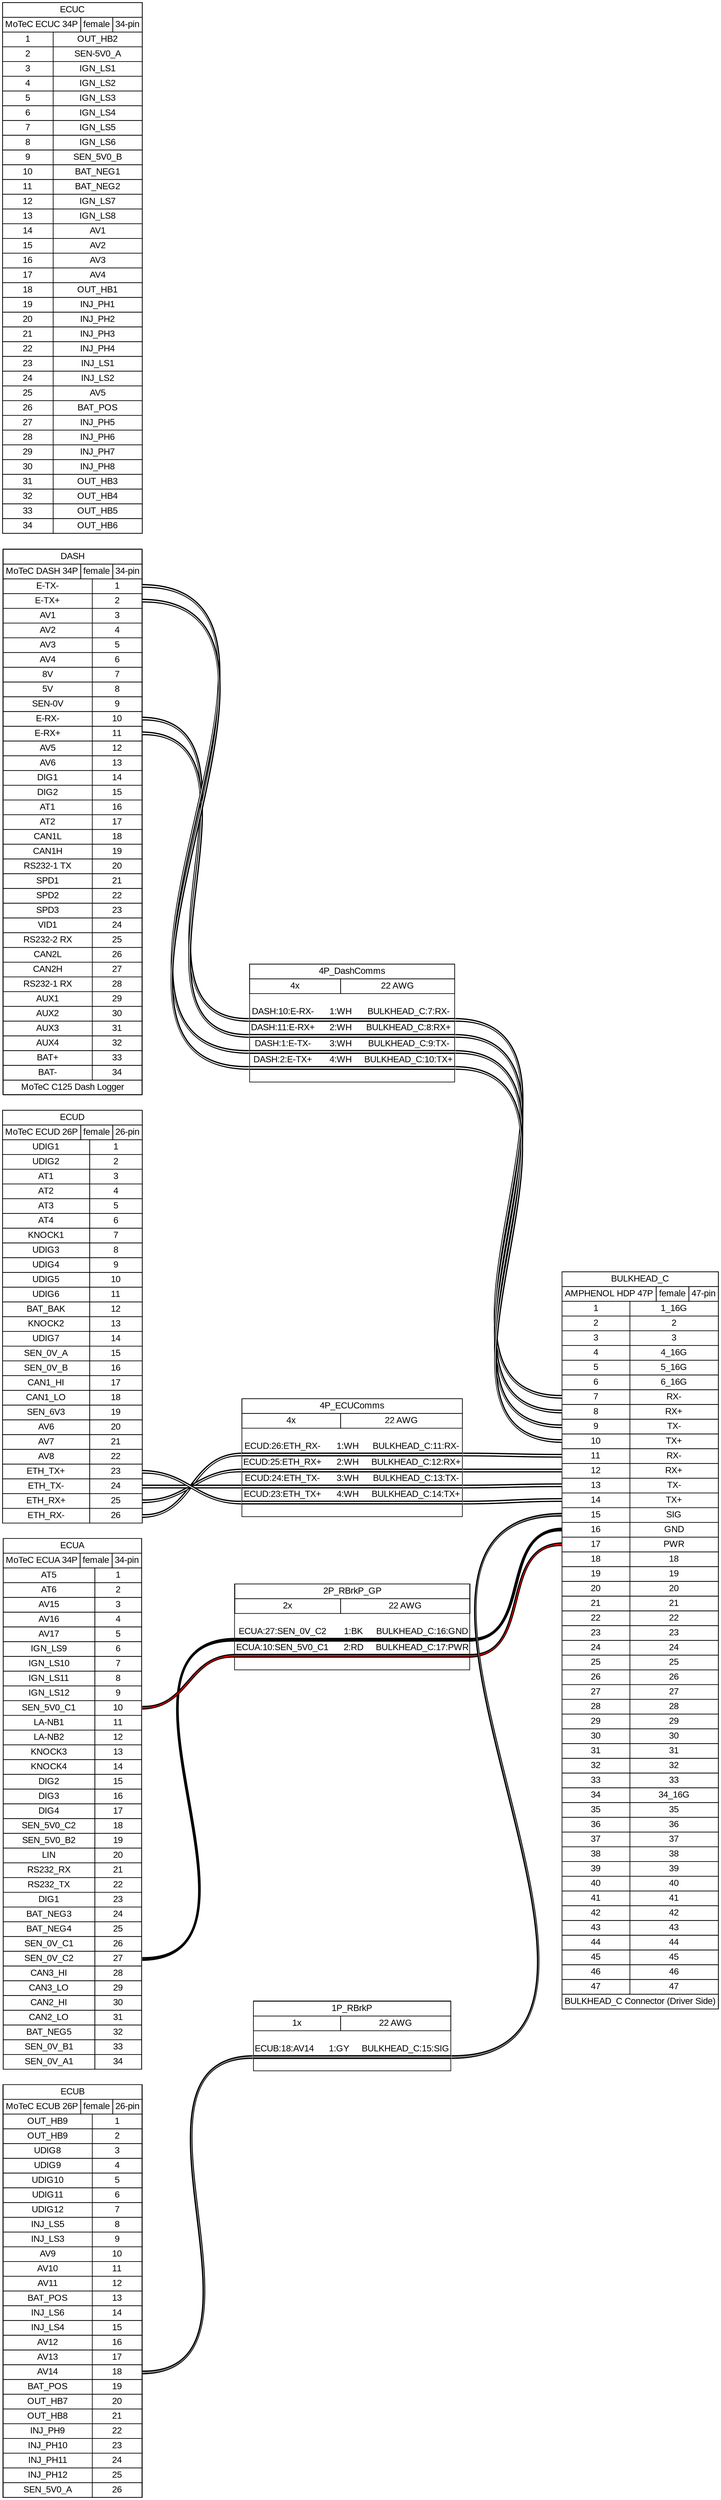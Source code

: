 graph {
// Graph generated by WireViz 0.3.1
// https://github.com/formatc1702/WireViz
	graph [bgcolor="#FFFFFF" fontname=arial nodesep=0.33 rankdir=LR ranksep=2]
	node [fillcolor="#FFFFFF" fontname=arial height=0 margin=0 shape=none style=filled width=0]
	edge [fontname=arial style=bold]
	BULKHEAD_C [label=<
<table border="0" cellspacing="0" cellpadding="0">
 <tr><td>
  <table border="0" cellspacing="0" cellpadding="3" cellborder="1"><tr>
   <td balign="left">BULKHEAD_C</td>
  </tr></table>
 </td></tr>
 <tr><td>
  <table border="0" cellspacing="0" cellpadding="3" cellborder="1"><tr>
   <td balign="left">AMPHENOL HDP 47P</td>
   <td balign="left">female</td>
   <td balign="left">47-pin</td>
  </tr></table>
 </td></tr>
 <tr><td>
  <table border="0" cellspacing="0" cellpadding="3" cellborder="1">
   <tr>
    <td port="p1l">1</td>
    <td>1_16G</td>
   </tr>
   <tr>
    <td port="p2l">2</td>
    <td>2</td>
   </tr>
   <tr>
    <td port="p3l">3</td>
    <td>3</td>
   </tr>
   <tr>
    <td port="p4l">4</td>
    <td>4_16G</td>
   </tr>
   <tr>
    <td port="p5l">5</td>
    <td>5_16G</td>
   </tr>
   <tr>
    <td port="p6l">6</td>
    <td>6_16G</td>
   </tr>
   <tr>
    <td port="p7l">7</td>
    <td>RX-</td>
   </tr>
   <tr>
    <td port="p8l">8</td>
    <td>RX+</td>
   </tr>
   <tr>
    <td port="p9l">9</td>
    <td>TX-</td>
   </tr>
   <tr>
    <td port="p10l">10</td>
    <td>TX+</td>
   </tr>
   <tr>
    <td port="p11l">11</td>
    <td>RX-</td>
   </tr>
   <tr>
    <td port="p12l">12</td>
    <td>RX+</td>
   </tr>
   <tr>
    <td port="p13l">13</td>
    <td>TX-</td>
   </tr>
   <tr>
    <td port="p14l">14</td>
    <td>TX+</td>
   </tr>
   <tr>
    <td port="p15l">15</td>
    <td>SIG</td>
   </tr>
   <tr>
    <td port="p16l">16</td>
    <td>GND</td>
   </tr>
   <tr>
    <td port="p17l">17</td>
    <td>PWR</td>
   </tr>
   <tr>
    <td port="p18l">18</td>
    <td>18</td>
   </tr>
   <tr>
    <td port="p19l">19</td>
    <td>19</td>
   </tr>
   <tr>
    <td port="p20l">20</td>
    <td>20</td>
   </tr>
   <tr>
    <td port="p21l">21</td>
    <td>21</td>
   </tr>
   <tr>
    <td port="p22l">22</td>
    <td>22</td>
   </tr>
   <tr>
    <td port="p23l">23</td>
    <td>23</td>
   </tr>
   <tr>
    <td port="p24l">24</td>
    <td>24</td>
   </tr>
   <tr>
    <td port="p25l">25</td>
    <td>25</td>
   </tr>
   <tr>
    <td port="p26l">26</td>
    <td>26</td>
   </tr>
   <tr>
    <td port="p27l">27</td>
    <td>27</td>
   </tr>
   <tr>
    <td port="p28l">28</td>
    <td>28</td>
   </tr>
   <tr>
    <td port="p29l">29</td>
    <td>29</td>
   </tr>
   <tr>
    <td port="p30l">30</td>
    <td>30</td>
   </tr>
   <tr>
    <td port="p31l">31</td>
    <td>31</td>
   </tr>
   <tr>
    <td port="p32l">32</td>
    <td>32</td>
   </tr>
   <tr>
    <td port="p33l">33</td>
    <td>33</td>
   </tr>
   <tr>
    <td port="p34l">34</td>
    <td>34_16G</td>
   </tr>
   <tr>
    <td port="p35l">35</td>
    <td>35</td>
   </tr>
   <tr>
    <td port="p36l">36</td>
    <td>36</td>
   </tr>
   <tr>
    <td port="p37l">37</td>
    <td>37</td>
   </tr>
   <tr>
    <td port="p38l">38</td>
    <td>38</td>
   </tr>
   <tr>
    <td port="p39l">39</td>
    <td>39</td>
   </tr>
   <tr>
    <td port="p40l">40</td>
    <td>40</td>
   </tr>
   <tr>
    <td port="p41l">41</td>
    <td>41</td>
   </tr>
   <tr>
    <td port="p42l">42</td>
    <td>42</td>
   </tr>
   <tr>
    <td port="p43l">43</td>
    <td>43</td>
   </tr>
   <tr>
    <td port="p44l">44</td>
    <td>44</td>
   </tr>
   <tr>
    <td port="p45l">45</td>
    <td>45</td>
   </tr>
   <tr>
    <td port="p46l">46</td>
    <td>46</td>
   </tr>
   <tr>
    <td port="p47l">47</td>
    <td>47</td>
   </tr>
  </table>
 </td></tr>
 <tr><td>
  <table border="0" cellspacing="0" cellpadding="3" cellborder="1"><tr>
   <td balign="left">BULKHEAD_C Connector (Driver Side)</td>
  </tr></table>
 </td></tr>
</table>
> fillcolor="#FFFFFF" shape=box style=filled]
	DASH [label=<
<table border="0" cellspacing="0" cellpadding="0">
 <tr><td>
  <table border="0" cellspacing="0" cellpadding="3" cellborder="1"><tr>
   <td balign="left">DASH</td>
  </tr></table>
 </td></tr>
 <tr><td>
  <table border="0" cellspacing="0" cellpadding="3" cellborder="1"><tr>
   <td balign="left">MoTeC DASH 34P</td>
   <td balign="left">female</td>
   <td balign="left">34-pin</td>
  </tr></table>
 </td></tr>
 <tr><td>
  <table border="0" cellspacing="0" cellpadding="3" cellborder="1">
   <tr>
    <td>E-TX-</td>
    <td port="p1r">1</td>
   </tr>
   <tr>
    <td>E-TX+</td>
    <td port="p2r">2</td>
   </tr>
   <tr>
    <td>AV1</td>
    <td port="p3r">3</td>
   </tr>
   <tr>
    <td>AV2</td>
    <td port="p4r">4</td>
   </tr>
   <tr>
    <td>AV3</td>
    <td port="p5r">5</td>
   </tr>
   <tr>
    <td>AV4</td>
    <td port="p6r">6</td>
   </tr>
   <tr>
    <td>8V</td>
    <td port="p7r">7</td>
   </tr>
   <tr>
    <td>5V</td>
    <td port="p8r">8</td>
   </tr>
   <tr>
    <td>SEN-0V</td>
    <td port="p9r">9</td>
   </tr>
   <tr>
    <td>E-RX-</td>
    <td port="p10r">10</td>
   </tr>
   <tr>
    <td>E-RX+</td>
    <td port="p11r">11</td>
   </tr>
   <tr>
    <td>AV5</td>
    <td port="p12r">12</td>
   </tr>
   <tr>
    <td>AV6</td>
    <td port="p13r">13</td>
   </tr>
   <tr>
    <td>DIG1</td>
    <td port="p14r">14</td>
   </tr>
   <tr>
    <td>DIG2</td>
    <td port="p15r">15</td>
   </tr>
   <tr>
    <td>AT1</td>
    <td port="p16r">16</td>
   </tr>
   <tr>
    <td>AT2</td>
    <td port="p17r">17</td>
   </tr>
   <tr>
    <td>CAN1L</td>
    <td port="p18r">18</td>
   </tr>
   <tr>
    <td>CAN1H</td>
    <td port="p19r">19</td>
   </tr>
   <tr>
    <td>RS232-1 TX</td>
    <td port="p20r">20</td>
   </tr>
   <tr>
    <td>SPD1</td>
    <td port="p21r">21</td>
   </tr>
   <tr>
    <td>SPD2</td>
    <td port="p22r">22</td>
   </tr>
   <tr>
    <td>SPD3</td>
    <td port="p23r">23</td>
   </tr>
   <tr>
    <td>VID1</td>
    <td port="p24r">24</td>
   </tr>
   <tr>
    <td>RS232-2 RX</td>
    <td port="p25r">25</td>
   </tr>
   <tr>
    <td>CAN2L</td>
    <td port="p26r">26</td>
   </tr>
   <tr>
    <td>CAN2H</td>
    <td port="p27r">27</td>
   </tr>
   <tr>
    <td>RS232-1 RX</td>
    <td port="p28r">28</td>
   </tr>
   <tr>
    <td>AUX1</td>
    <td port="p29r">29</td>
   </tr>
   <tr>
    <td>AUX2</td>
    <td port="p30r">30</td>
   </tr>
   <tr>
    <td>AUX3</td>
    <td port="p31r">31</td>
   </tr>
   <tr>
    <td>AUX4</td>
    <td port="p32r">32</td>
   </tr>
   <tr>
    <td>BAT+</td>
    <td port="p33r">33</td>
   </tr>
   <tr>
    <td>BAT-</td>
    <td port="p34r">34</td>
   </tr>
  </table>
 </td></tr>
 <tr><td>
  <table border="0" cellspacing="0" cellpadding="3" cellborder="1"><tr>
   <td balign="left">MoTeC C125 Dash Logger</td>
  </tr></table>
 </td></tr>
</table>
> fillcolor="#FFFFFF" shape=box style=filled]
	ECUA [label=<
<table border="0" cellspacing="0" cellpadding="0">
 <tr><td>
  <table border="0" cellspacing="0" cellpadding="3" cellborder="1"><tr>
   <td balign="left">ECUA</td>
  </tr></table>
 </td></tr>
 <tr><td>
  <table border="0" cellspacing="0" cellpadding="3" cellborder="1"><tr>
   <td balign="left">MoTeC ECUA 34P</td>
   <td balign="left">female</td>
   <td balign="left">34-pin</td>
  </tr></table>
 </td></tr>
 <tr><td>
  <table border="0" cellspacing="0" cellpadding="3" cellborder="1">
   <tr>
    <td>AT5</td>
    <td port="p1r">1</td>
   </tr>
   <tr>
    <td>AT6</td>
    <td port="p2r">2</td>
   </tr>
   <tr>
    <td>AV15</td>
    <td port="p3r">3</td>
   </tr>
   <tr>
    <td>AV16</td>
    <td port="p4r">4</td>
   </tr>
   <tr>
    <td>AV17</td>
    <td port="p5r">5</td>
   </tr>
   <tr>
    <td>IGN_LS9</td>
    <td port="p6r">6</td>
   </tr>
   <tr>
    <td>IGN_LS10</td>
    <td port="p7r">7</td>
   </tr>
   <tr>
    <td>IGN_LS11</td>
    <td port="p8r">8</td>
   </tr>
   <tr>
    <td>IGN_LS12</td>
    <td port="p9r">9</td>
   </tr>
   <tr>
    <td>SEN_5V0_C1</td>
    <td port="p10r">10</td>
   </tr>
   <tr>
    <td>LA-NB1</td>
    <td port="p11r">11</td>
   </tr>
   <tr>
    <td>LA-NB2</td>
    <td port="p12r">12</td>
   </tr>
   <tr>
    <td>KNOCK3</td>
    <td port="p13r">13</td>
   </tr>
   <tr>
    <td>KNOCK4</td>
    <td port="p14r">14</td>
   </tr>
   <tr>
    <td>DIG2</td>
    <td port="p15r">15</td>
   </tr>
   <tr>
    <td>DIG3</td>
    <td port="p16r">16</td>
   </tr>
   <tr>
    <td>DIG4</td>
    <td port="p17r">17</td>
   </tr>
   <tr>
    <td>SEN_5V0_C2</td>
    <td port="p18r">18</td>
   </tr>
   <tr>
    <td>SEN_5V0_B2</td>
    <td port="p19r">19</td>
   </tr>
   <tr>
    <td>LIN</td>
    <td port="p20r">20</td>
   </tr>
   <tr>
    <td>RS232_RX</td>
    <td port="p21r">21</td>
   </tr>
   <tr>
    <td>RS232_TX</td>
    <td port="p22r">22</td>
   </tr>
   <tr>
    <td>DIG1</td>
    <td port="p23r">23</td>
   </tr>
   <tr>
    <td>BAT_NEG3</td>
    <td port="p24r">24</td>
   </tr>
   <tr>
    <td>BAT_NEG4</td>
    <td port="p25r">25</td>
   </tr>
   <tr>
    <td>SEN_0V_C1</td>
    <td port="p26r">26</td>
   </tr>
   <tr>
    <td>SEN_0V_C2</td>
    <td port="p27r">27</td>
   </tr>
   <tr>
    <td>CAN3_HI</td>
    <td port="p28r">28</td>
   </tr>
   <tr>
    <td>CAN3_LO</td>
    <td port="p29r">29</td>
   </tr>
   <tr>
    <td>CAN2_HI</td>
    <td port="p30r">30</td>
   </tr>
   <tr>
    <td>CAN2_LO</td>
    <td port="p31r">31</td>
   </tr>
   <tr>
    <td>BAT_NEG5</td>
    <td port="p32r">32</td>
   </tr>
   <tr>
    <td>SEN_0V_B1</td>
    <td port="p33r">33</td>
   </tr>
   <tr>
    <td>SEN_0V_A1</td>
    <td port="p34r">34</td>
   </tr>
  </table>
 </td></tr>
</table>
> fillcolor="#FFFFFF" shape=box style=filled]
	ECUB [label=<
<table border="0" cellspacing="0" cellpadding="0">
 <tr><td>
  <table border="0" cellspacing="0" cellpadding="3" cellborder="1"><tr>
   <td balign="left">ECUB</td>
  </tr></table>
 </td></tr>
 <tr><td>
  <table border="0" cellspacing="0" cellpadding="3" cellborder="1"><tr>
   <td balign="left">MoTeC ECUB 26P</td>
   <td balign="left">female</td>
   <td balign="left">26-pin</td>
  </tr></table>
 </td></tr>
 <tr><td>
  <table border="0" cellspacing="0" cellpadding="3" cellborder="1">
   <tr>
    <td>OUT_HB9</td>
    <td port="p1r">1</td>
   </tr>
   <tr>
    <td>OUT_HB9</td>
    <td port="p2r">2</td>
   </tr>
   <tr>
    <td>UDIG8</td>
    <td port="p3r">3</td>
   </tr>
   <tr>
    <td>UDIG9</td>
    <td port="p4r">4</td>
   </tr>
   <tr>
    <td>UDIG10</td>
    <td port="p5r">5</td>
   </tr>
   <tr>
    <td>UDIG11</td>
    <td port="p6r">6</td>
   </tr>
   <tr>
    <td>UDIG12</td>
    <td port="p7r">7</td>
   </tr>
   <tr>
    <td>INJ_LS5</td>
    <td port="p8r">8</td>
   </tr>
   <tr>
    <td>INJ_LS3</td>
    <td port="p9r">9</td>
   </tr>
   <tr>
    <td>AV9</td>
    <td port="p10r">10</td>
   </tr>
   <tr>
    <td>AV10</td>
    <td port="p11r">11</td>
   </tr>
   <tr>
    <td>AV11</td>
    <td port="p12r">12</td>
   </tr>
   <tr>
    <td>BAT_POS</td>
    <td port="p13r">13</td>
   </tr>
   <tr>
    <td>INJ_LS6</td>
    <td port="p14r">14</td>
   </tr>
   <tr>
    <td>INJ_LS4</td>
    <td port="p15r">15</td>
   </tr>
   <tr>
    <td>AV12</td>
    <td port="p16r">16</td>
   </tr>
   <tr>
    <td>AV13</td>
    <td port="p17r">17</td>
   </tr>
   <tr>
    <td>AV14</td>
    <td port="p18r">18</td>
   </tr>
   <tr>
    <td>BAT_POS</td>
    <td port="p19r">19</td>
   </tr>
   <tr>
    <td>OUT_HB7</td>
    <td port="p20r">20</td>
   </tr>
   <tr>
    <td>OUT_HB8</td>
    <td port="p21r">21</td>
   </tr>
   <tr>
    <td>INJ_PH9</td>
    <td port="p22r">22</td>
   </tr>
   <tr>
    <td>INJ_PH10</td>
    <td port="p23r">23</td>
   </tr>
   <tr>
    <td>INJ_PH11</td>
    <td port="p24r">24</td>
   </tr>
   <tr>
    <td>INJ_PH12</td>
    <td port="p25r">25</td>
   </tr>
   <tr>
    <td>SEN_5V0_A</td>
    <td port="p26r">26</td>
   </tr>
  </table>
 </td></tr>
</table>
> fillcolor="#FFFFFF" shape=box style=filled]
	ECUC [label=<
<table border="0" cellspacing="0" cellpadding="0">
 <tr><td>
  <table border="0" cellspacing="0" cellpadding="3" cellborder="1"><tr>
   <td balign="left">ECUC</td>
  </tr></table>
 </td></tr>
 <tr><td>
  <table border="0" cellspacing="0" cellpadding="3" cellborder="1"><tr>
   <td balign="left">MoTeC ECUC 34P</td>
   <td balign="left">female</td>
   <td balign="left">34-pin</td>
  </tr></table>
 </td></tr>
 <tr><td>
  <table border="0" cellspacing="0" cellpadding="3" cellborder="1">
   <tr>
    <td port="p1l">1</td>
    <td>OUT_HB2</td>
   </tr>
   <tr>
    <td port="p2l">2</td>
    <td>SEN-5V0_A</td>
   </tr>
   <tr>
    <td port="p3l">3</td>
    <td>IGN_LS1</td>
   </tr>
   <tr>
    <td port="p4l">4</td>
    <td>IGN_LS2</td>
   </tr>
   <tr>
    <td port="p5l">5</td>
    <td>IGN_LS3</td>
   </tr>
   <tr>
    <td port="p6l">6</td>
    <td>IGN_LS4</td>
   </tr>
   <tr>
    <td port="p7l">7</td>
    <td>IGN_LS5</td>
   </tr>
   <tr>
    <td port="p8l">8</td>
    <td>IGN_LS6</td>
   </tr>
   <tr>
    <td port="p9l">9</td>
    <td>SEN_5V0_B</td>
   </tr>
   <tr>
    <td port="p10l">10</td>
    <td>BAT_NEG1</td>
   </tr>
   <tr>
    <td port="p11l">11</td>
    <td>BAT_NEG2</td>
   </tr>
   <tr>
    <td port="p12l">12</td>
    <td>IGN_LS7</td>
   </tr>
   <tr>
    <td port="p13l">13</td>
    <td>IGN_LS8</td>
   </tr>
   <tr>
    <td port="p14l">14</td>
    <td>AV1</td>
   </tr>
   <tr>
    <td port="p15l">15</td>
    <td>AV2</td>
   </tr>
   <tr>
    <td port="p16l">16</td>
    <td>AV3</td>
   </tr>
   <tr>
    <td port="p17l">17</td>
    <td>AV4</td>
   </tr>
   <tr>
    <td port="p18l">18</td>
    <td>OUT_HB1</td>
   </tr>
   <tr>
    <td port="p19l">19</td>
    <td>INJ_PH1</td>
   </tr>
   <tr>
    <td port="p20l">20</td>
    <td>INJ_PH2</td>
   </tr>
   <tr>
    <td port="p21l">21</td>
    <td>INJ_PH3</td>
   </tr>
   <tr>
    <td port="p22l">22</td>
    <td>INJ_PH4</td>
   </tr>
   <tr>
    <td port="p23l">23</td>
    <td>INJ_LS1</td>
   </tr>
   <tr>
    <td port="p24l">24</td>
    <td>INJ_LS2</td>
   </tr>
   <tr>
    <td port="p25l">25</td>
    <td>AV5</td>
   </tr>
   <tr>
    <td port="p26l">26</td>
    <td>BAT_POS</td>
   </tr>
   <tr>
    <td port="p27l">27</td>
    <td>INJ_PH5</td>
   </tr>
   <tr>
    <td port="p28l">28</td>
    <td>INJ_PH6</td>
   </tr>
   <tr>
    <td port="p29l">29</td>
    <td>INJ_PH7</td>
   </tr>
   <tr>
    <td port="p30l">30</td>
    <td>INJ_PH8</td>
   </tr>
   <tr>
    <td port="p31l">31</td>
    <td>OUT_HB3</td>
   </tr>
   <tr>
    <td port="p32l">32</td>
    <td>OUT_HB4</td>
   </tr>
   <tr>
    <td port="p33l">33</td>
    <td>OUT_HB5</td>
   </tr>
   <tr>
    <td port="p34l">34</td>
    <td>OUT_HB6</td>
   </tr>
  </table>
 </td></tr>
</table>
> fillcolor="#FFFFFF" shape=box style=filled]
	ECUD [label=<
<table border="0" cellspacing="0" cellpadding="0">
 <tr><td>
  <table border="0" cellspacing="0" cellpadding="3" cellborder="1"><tr>
   <td balign="left">ECUD</td>
  </tr></table>
 </td></tr>
 <tr><td>
  <table border="0" cellspacing="0" cellpadding="3" cellborder="1"><tr>
   <td balign="left">MoTeC ECUD 26P</td>
   <td balign="left">female</td>
   <td balign="left">26-pin</td>
  </tr></table>
 </td></tr>
 <tr><td>
  <table border="0" cellspacing="0" cellpadding="3" cellborder="1">
   <tr>
    <td>UDIG1</td>
    <td port="p1r">1</td>
   </tr>
   <tr>
    <td>UDIG2</td>
    <td port="p2r">2</td>
   </tr>
   <tr>
    <td>AT1</td>
    <td port="p3r">3</td>
   </tr>
   <tr>
    <td>AT2</td>
    <td port="p4r">4</td>
   </tr>
   <tr>
    <td>AT3</td>
    <td port="p5r">5</td>
   </tr>
   <tr>
    <td>AT4</td>
    <td port="p6r">6</td>
   </tr>
   <tr>
    <td>KNOCK1</td>
    <td port="p7r">7</td>
   </tr>
   <tr>
    <td>UDIG3</td>
    <td port="p8r">8</td>
   </tr>
   <tr>
    <td>UDIG4</td>
    <td port="p9r">9</td>
   </tr>
   <tr>
    <td>UDIG5</td>
    <td port="p10r">10</td>
   </tr>
   <tr>
    <td>UDIG6</td>
    <td port="p11r">11</td>
   </tr>
   <tr>
    <td>BAT_BAK</td>
    <td port="p12r">12</td>
   </tr>
   <tr>
    <td>KNOCK2</td>
    <td port="p13r">13</td>
   </tr>
   <tr>
    <td>UDIG7</td>
    <td port="p14r">14</td>
   </tr>
   <tr>
    <td>SEN_0V_A</td>
    <td port="p15r">15</td>
   </tr>
   <tr>
    <td>SEN_0V_B</td>
    <td port="p16r">16</td>
   </tr>
   <tr>
    <td>CAN1_HI</td>
    <td port="p17r">17</td>
   </tr>
   <tr>
    <td>CAN1_LO</td>
    <td port="p18r">18</td>
   </tr>
   <tr>
    <td>SEN_6V3</td>
    <td port="p19r">19</td>
   </tr>
   <tr>
    <td>AV6</td>
    <td port="p20r">20</td>
   </tr>
   <tr>
    <td>AV7</td>
    <td port="p21r">21</td>
   </tr>
   <tr>
    <td>AV8</td>
    <td port="p22r">22</td>
   </tr>
   <tr>
    <td>ETH_TX+</td>
    <td port="p23r">23</td>
   </tr>
   <tr>
    <td>ETH_TX-</td>
    <td port="p24r">24</td>
   </tr>
   <tr>
    <td>ETH_RX+</td>
    <td port="p25r">25</td>
   </tr>
   <tr>
    <td>ETH_RX-</td>
    <td port="p26r">26</td>
   </tr>
  </table>
 </td></tr>
</table>
> fillcolor="#FFFFFF" shape=box style=filled]
	edge [color="#000000:#ffffff:#000000"]
	DASH:p10r:e -- "4P_DashComms":w1:w
	"4P_DashComms":w1:e -- BULKHEAD_C:p7l:w
	edge [color="#000000:#ffffff:#000000"]
	DASH:p11r:e -- "4P_DashComms":w2:w
	"4P_DashComms":w2:e -- BULKHEAD_C:p8l:w
	edge [color="#000000:#ffffff:#000000"]
	DASH:p1r:e -- "4P_DashComms":w3:w
	"4P_DashComms":w3:e -- BULKHEAD_C:p9l:w
	edge [color="#000000:#ffffff:#000000"]
	DASH:p2r:e -- "4P_DashComms":w4:w
	"4P_DashComms":w4:e -- BULKHEAD_C:p10l:w
	"4P_DashComms" [label=<
<table border="0" cellspacing="0" cellpadding="0">
 <tr><td>
  <table border="0" cellspacing="0" cellpadding="3" cellborder="1"><tr>
   <td balign="left">4P_DashComms</td>
  </tr></table>
 </td></tr>
 <tr><td>
  <table border="0" cellspacing="0" cellpadding="3" cellborder="1"><tr>
   <td balign="left">4x</td>
   <td balign="left">22 AWG</td>
  </tr></table>
 </td></tr>
 <tr><td>
  <table border="0" cellspacing="0" cellborder="0">
   <tr><td>&nbsp;</td></tr>
   <tr>
    <td>DASH:10:E-RX-</td>
    <td>
     1:WH
    </td>
    <td>BULKHEAD_C:7:RX-</td>
   </tr>
   <tr>
    <td colspan="3" border="0" cellspacing="0" cellpadding="0" port="w1" height="6">
     <table cellspacing="0" cellborder="0" border="0">
      <tr><td colspan="3" cellpadding="0" height="2" bgcolor="#000000" border="0"></td></tr>
      <tr><td colspan="3" cellpadding="0" height="2" bgcolor="#ffffff" border="0"></td></tr>
      <tr><td colspan="3" cellpadding="0" height="2" bgcolor="#000000" border="0"></td></tr>
     </table>
    </td>
   </tr>
   <tr>
    <td>DASH:11:E-RX+</td>
    <td>
     2:WH
    </td>
    <td>BULKHEAD_C:8:RX+</td>
   </tr>
   <tr>
    <td colspan="3" border="0" cellspacing="0" cellpadding="0" port="w2" height="6">
     <table cellspacing="0" cellborder="0" border="0">
      <tr><td colspan="3" cellpadding="0" height="2" bgcolor="#000000" border="0"></td></tr>
      <tr><td colspan="3" cellpadding="0" height="2" bgcolor="#ffffff" border="0"></td></tr>
      <tr><td colspan="3" cellpadding="0" height="2" bgcolor="#000000" border="0"></td></tr>
     </table>
    </td>
   </tr>
   <tr>
    <td>DASH:1:E-TX-</td>
    <td>
     3:WH
    </td>
    <td>BULKHEAD_C:9:TX-</td>
   </tr>
   <tr>
    <td colspan="3" border="0" cellspacing="0" cellpadding="0" port="w3" height="6">
     <table cellspacing="0" cellborder="0" border="0">
      <tr><td colspan="3" cellpadding="0" height="2" bgcolor="#000000" border="0"></td></tr>
      <tr><td colspan="3" cellpadding="0" height="2" bgcolor="#ffffff" border="0"></td></tr>
      <tr><td colspan="3" cellpadding="0" height="2" bgcolor="#000000" border="0"></td></tr>
     </table>
    </td>
   </tr>
   <tr>
    <td>DASH:2:E-TX+</td>
    <td>
     4:WH
    </td>
    <td>BULKHEAD_C:10:TX+</td>
   </tr>
   <tr>
    <td colspan="3" border="0" cellspacing="0" cellpadding="0" port="w4" height="6">
     <table cellspacing="0" cellborder="0" border="0">
      <tr><td colspan="3" cellpadding="0" height="2" bgcolor="#000000" border="0"></td></tr>
      <tr><td colspan="3" cellpadding="0" height="2" bgcolor="#ffffff" border="0"></td></tr>
      <tr><td colspan="3" cellpadding="0" height="2" bgcolor="#000000" border="0"></td></tr>
     </table>
    </td>
   </tr>
   <tr><td>&nbsp;</td></tr>
  </table>
 </td></tr>
</table>
> fillcolor="#FFFFFF" shape=box style=filled]
	edge [color="#000000:#ffffff:#000000"]
	ECUD:p26r:e -- "4P_ECUComms":w1:w
	"4P_ECUComms":w1:e -- BULKHEAD_C:p11l:w
	edge [color="#000000:#ffffff:#000000"]
	ECUD:p25r:e -- "4P_ECUComms":w2:w
	"4P_ECUComms":w2:e -- BULKHEAD_C:p12l:w
	edge [color="#000000:#ffffff:#000000"]
	ECUD:p24r:e -- "4P_ECUComms":w3:w
	"4P_ECUComms":w3:e -- BULKHEAD_C:p13l:w
	edge [color="#000000:#ffffff:#000000"]
	ECUD:p23r:e -- "4P_ECUComms":w4:w
	"4P_ECUComms":w4:e -- BULKHEAD_C:p14l:w
	"4P_ECUComms" [label=<
<table border="0" cellspacing="0" cellpadding="0">
 <tr><td>
  <table border="0" cellspacing="0" cellpadding="3" cellborder="1"><tr>
   <td balign="left">4P_ECUComms</td>
  </tr></table>
 </td></tr>
 <tr><td>
  <table border="0" cellspacing="0" cellpadding="3" cellborder="1"><tr>
   <td balign="left">4x</td>
   <td balign="left">22 AWG</td>
  </tr></table>
 </td></tr>
 <tr><td>
  <table border="0" cellspacing="0" cellborder="0">
   <tr><td>&nbsp;</td></tr>
   <tr>
    <td>ECUD:26:ETH_RX-</td>
    <td>
     1:WH
    </td>
    <td>BULKHEAD_C:11:RX-</td>
   </tr>
   <tr>
    <td colspan="3" border="0" cellspacing="0" cellpadding="0" port="w1" height="6">
     <table cellspacing="0" cellborder="0" border="0">
      <tr><td colspan="3" cellpadding="0" height="2" bgcolor="#000000" border="0"></td></tr>
      <tr><td colspan="3" cellpadding="0" height="2" bgcolor="#ffffff" border="0"></td></tr>
      <tr><td colspan="3" cellpadding="0" height="2" bgcolor="#000000" border="0"></td></tr>
     </table>
    </td>
   </tr>
   <tr>
    <td>ECUD:25:ETH_RX+</td>
    <td>
     2:WH
    </td>
    <td>BULKHEAD_C:12:RX+</td>
   </tr>
   <tr>
    <td colspan="3" border="0" cellspacing="0" cellpadding="0" port="w2" height="6">
     <table cellspacing="0" cellborder="0" border="0">
      <tr><td colspan="3" cellpadding="0" height="2" bgcolor="#000000" border="0"></td></tr>
      <tr><td colspan="3" cellpadding="0" height="2" bgcolor="#ffffff" border="0"></td></tr>
      <tr><td colspan="3" cellpadding="0" height="2" bgcolor="#000000" border="0"></td></tr>
     </table>
    </td>
   </tr>
   <tr>
    <td>ECUD:24:ETH_TX-</td>
    <td>
     3:WH
    </td>
    <td>BULKHEAD_C:13:TX-</td>
   </tr>
   <tr>
    <td colspan="3" border="0" cellspacing="0" cellpadding="0" port="w3" height="6">
     <table cellspacing="0" cellborder="0" border="0">
      <tr><td colspan="3" cellpadding="0" height="2" bgcolor="#000000" border="0"></td></tr>
      <tr><td colspan="3" cellpadding="0" height="2" bgcolor="#ffffff" border="0"></td></tr>
      <tr><td colspan="3" cellpadding="0" height="2" bgcolor="#000000" border="0"></td></tr>
     </table>
    </td>
   </tr>
   <tr>
    <td>ECUD:23:ETH_TX+</td>
    <td>
     4:WH
    </td>
    <td>BULKHEAD_C:14:TX+</td>
   </tr>
   <tr>
    <td colspan="3" border="0" cellspacing="0" cellpadding="0" port="w4" height="6">
     <table cellspacing="0" cellborder="0" border="0">
      <tr><td colspan="3" cellpadding="0" height="2" bgcolor="#000000" border="0"></td></tr>
      <tr><td colspan="3" cellpadding="0" height="2" bgcolor="#ffffff" border="0"></td></tr>
      <tr><td colspan="3" cellpadding="0" height="2" bgcolor="#000000" border="0"></td></tr>
     </table>
    </td>
   </tr>
   <tr><td>&nbsp;</td></tr>
  </table>
 </td></tr>
</table>
> fillcolor="#FFFFFF" shape=box style=filled]
	edge [color="#000000:#000000:#000000"]
	ECUA:p27r:e -- "2P_RBrkP_GP":w1:w
	"2P_RBrkP_GP":w1:e -- BULKHEAD_C:p16l:w
	edge [color="#000000:#ff0000:#000000"]
	ECUA:p10r:e -- "2P_RBrkP_GP":w2:w
	"2P_RBrkP_GP":w2:e -- BULKHEAD_C:p17l:w
	"2P_RBrkP_GP" [label=<
<table border="0" cellspacing="0" cellpadding="0">
 <tr><td>
  <table border="0" cellspacing="0" cellpadding="3" cellborder="1"><tr>
   <td balign="left">2P_RBrkP_GP</td>
  </tr></table>
 </td></tr>
 <tr><td>
  <table border="0" cellspacing="0" cellpadding="3" cellborder="1"><tr>
   <td balign="left">2x</td>
   <td balign="left">22 AWG</td>
  </tr></table>
 </td></tr>
 <tr><td>
  <table border="0" cellspacing="0" cellborder="0">
   <tr><td>&nbsp;</td></tr>
   <tr>
    <td>ECUA:27:SEN_0V_C2</td>
    <td>
     1:BK
    </td>
    <td>BULKHEAD_C:16:GND</td>
   </tr>
   <tr>
    <td colspan="3" border="0" cellspacing="0" cellpadding="0" port="w1" height="6">
     <table cellspacing="0" cellborder="0" border="0">
      <tr><td colspan="3" cellpadding="0" height="2" bgcolor="#000000" border="0"></td></tr>
      <tr><td colspan="3" cellpadding="0" height="2" bgcolor="#000000" border="0"></td></tr>
      <tr><td colspan="3" cellpadding="0" height="2" bgcolor="#000000" border="0"></td></tr>
     </table>
    </td>
   </tr>
   <tr>
    <td>ECUA:10:SEN_5V0_C1</td>
    <td>
     2:RD
    </td>
    <td>BULKHEAD_C:17:PWR</td>
   </tr>
   <tr>
    <td colspan="3" border="0" cellspacing="0" cellpadding="0" port="w2" height="6">
     <table cellspacing="0" cellborder="0" border="0">
      <tr><td colspan="3" cellpadding="0" height="2" bgcolor="#000000" border="0"></td></tr>
      <tr><td colspan="3" cellpadding="0" height="2" bgcolor="#ff0000" border="0"></td></tr>
      <tr><td colspan="3" cellpadding="0" height="2" bgcolor="#000000" border="0"></td></tr>
     </table>
    </td>
   </tr>
   <tr><td>&nbsp;</td></tr>
  </table>
 </td></tr>
</table>
> fillcolor="#FFFFFF" shape=box style=filled]
	edge [color="#000000:#999999:#000000"]
	ECUB:p18r:e -- "1P_RBrkP":w1:w
	"1P_RBrkP":w1:e -- BULKHEAD_C:p15l:w
	"1P_RBrkP" [label=<
<table border="0" cellspacing="0" cellpadding="0">
 <tr><td>
  <table border="0" cellspacing="0" cellpadding="3" cellborder="1"><tr>
   <td balign="left">1P_RBrkP</td>
  </tr></table>
 </td></tr>
 <tr><td>
  <table border="0" cellspacing="0" cellpadding="3" cellborder="1"><tr>
   <td balign="left">1x</td>
   <td balign="left">22 AWG</td>
  </tr></table>
 </td></tr>
 <tr><td>
  <table border="0" cellspacing="0" cellborder="0">
   <tr><td>&nbsp;</td></tr>
   <tr>
    <td>ECUB:18:AV14</td>
    <td>
     1:GY
    </td>
    <td>BULKHEAD_C:15:SIG</td>
   </tr>
   <tr>
    <td colspan="3" border="0" cellspacing="0" cellpadding="0" port="w1" height="6">
     <table cellspacing="0" cellborder="0" border="0">
      <tr><td colspan="3" cellpadding="0" height="2" bgcolor="#000000" border="0"></td></tr>
      <tr><td colspan="3" cellpadding="0" height="2" bgcolor="#999999" border="0"></td></tr>
      <tr><td colspan="3" cellpadding="0" height="2" bgcolor="#000000" border="0"></td></tr>
     </table>
    </td>
   </tr>
   <tr><td>&nbsp;</td></tr>
  </table>
 </td></tr>
</table>
> fillcolor="#FFFFFF" shape=box style=filled]
}
